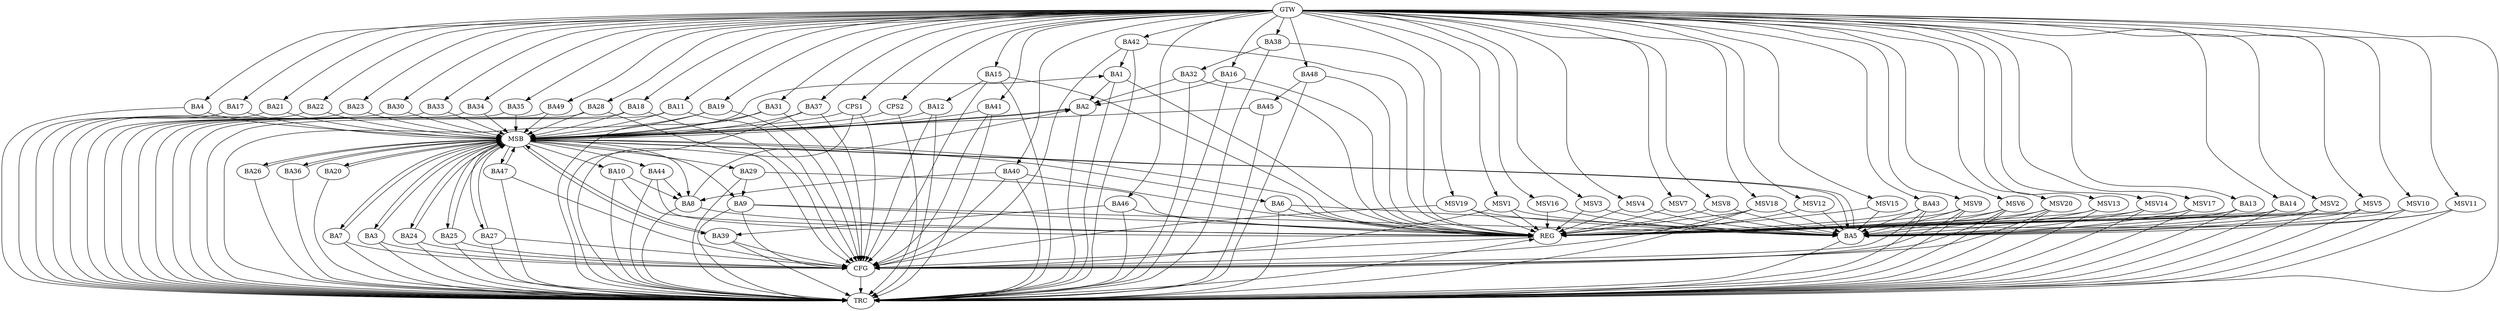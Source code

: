 strict digraph G {
  BA1 [ label="BA1" ];
  BA2 [ label="BA2" ];
  BA3 [ label="BA3" ];
  BA4 [ label="BA4" ];
  BA5 [ label="BA5" ];
  BA6 [ label="BA6" ];
  BA7 [ label="BA7" ];
  BA8 [ label="BA8" ];
  BA9 [ label="BA9" ];
  BA10 [ label="BA10" ];
  BA11 [ label="BA11" ];
  BA12 [ label="BA12" ];
  BA13 [ label="BA13" ];
  BA14 [ label="BA14" ];
  BA15 [ label="BA15" ];
  BA16 [ label="BA16" ];
  BA17 [ label="BA17" ];
  BA18 [ label="BA18" ];
  BA19 [ label="BA19" ];
  BA20 [ label="BA20" ];
  BA21 [ label="BA21" ];
  BA22 [ label="BA22" ];
  BA23 [ label="BA23" ];
  BA24 [ label="BA24" ];
  BA25 [ label="BA25" ];
  BA26 [ label="BA26" ];
  BA27 [ label="BA27" ];
  BA28 [ label="BA28" ];
  BA29 [ label="BA29" ];
  BA30 [ label="BA30" ];
  BA31 [ label="BA31" ];
  BA32 [ label="BA32" ];
  BA33 [ label="BA33" ];
  BA34 [ label="BA34" ];
  BA35 [ label="BA35" ];
  BA36 [ label="BA36" ];
  BA37 [ label="BA37" ];
  BA38 [ label="BA38" ];
  BA39 [ label="BA39" ];
  BA40 [ label="BA40" ];
  BA41 [ label="BA41" ];
  BA42 [ label="BA42" ];
  BA43 [ label="BA43" ];
  BA44 [ label="BA44" ];
  BA45 [ label="BA45" ];
  BA46 [ label="BA46" ];
  BA47 [ label="BA47" ];
  BA48 [ label="BA48" ];
  BA49 [ label="BA49" ];
  CPS1 [ label="CPS1" ];
  CPS2 [ label="CPS2" ];
  GTW [ label="GTW" ];
  REG [ label="REG" ];
  MSB [ label="MSB" ];
  CFG [ label="CFG" ];
  TRC [ label="TRC" ];
  MSV1 [ label="MSV1" ];
  MSV2 [ label="MSV2" ];
  MSV3 [ label="MSV3" ];
  MSV4 [ label="MSV4" ];
  MSV5 [ label="MSV5" ];
  MSV6 [ label="MSV6" ];
  MSV7 [ label="MSV7" ];
  MSV8 [ label="MSV8" ];
  MSV9 [ label="MSV9" ];
  MSV10 [ label="MSV10" ];
  MSV11 [ label="MSV11" ];
  MSV12 [ label="MSV12" ];
  MSV13 [ label="MSV13" ];
  MSV14 [ label="MSV14" ];
  MSV15 [ label="MSV15" ];
  MSV16 [ label="MSV16" ];
  MSV17 [ label="MSV17" ];
  MSV18 [ label="MSV18" ];
  MSV19 [ label="MSV19" ];
  MSV20 [ label="MSV20" ];
  BA1 -> BA2;
  BA6 -> BA5;
  BA8 -> BA2;
  BA9 -> BA5;
  BA10 -> BA8;
  BA13 -> BA5;
  BA14 -> BA5;
  BA15 -> BA12;
  BA16 -> BA2;
  BA29 -> BA9;
  BA32 -> BA2;
  BA38 -> BA32;
  BA40 -> BA8;
  BA42 -> BA1;
  BA43 -> BA5;
  BA44 -> BA8;
  BA46 -> BA39;
  BA48 -> BA45;
  GTW -> BA4;
  GTW -> BA11;
  GTW -> BA13;
  GTW -> BA14;
  GTW -> BA15;
  GTW -> BA16;
  GTW -> BA17;
  GTW -> BA18;
  GTW -> BA19;
  GTW -> BA21;
  GTW -> BA22;
  GTW -> BA23;
  GTW -> BA28;
  GTW -> BA30;
  GTW -> BA31;
  GTW -> BA33;
  GTW -> BA34;
  GTW -> BA35;
  GTW -> BA37;
  GTW -> BA38;
  GTW -> BA40;
  GTW -> BA41;
  GTW -> BA42;
  GTW -> BA43;
  GTW -> BA46;
  GTW -> BA48;
  GTW -> BA49;
  GTW -> CPS1;
  GTW -> CPS2;
  BA1 -> REG;
  BA6 -> REG;
  BA8 -> REG;
  BA9 -> REG;
  BA10 -> REG;
  BA13 -> REG;
  BA14 -> REG;
  BA15 -> REG;
  BA16 -> REG;
  BA29 -> REG;
  BA32 -> REG;
  BA38 -> REG;
  BA40 -> REG;
  BA42 -> REG;
  BA43 -> REG;
  BA44 -> REG;
  BA46 -> REG;
  BA48 -> REG;
  BA2 -> MSB;
  MSB -> BA1;
  MSB -> REG;
  BA3 -> MSB;
  BA4 -> MSB;
  MSB -> BA2;
  BA5 -> MSB;
  BA7 -> MSB;
  MSB -> BA5;
  BA11 -> MSB;
  BA12 -> MSB;
  BA17 -> MSB;
  MSB -> BA8;
  BA18 -> MSB;
  BA19 -> MSB;
  MSB -> BA10;
  BA20 -> MSB;
  BA21 -> MSB;
  BA22 -> MSB;
  MSB -> BA3;
  BA23 -> MSB;
  BA24 -> MSB;
  MSB -> BA9;
  BA25 -> MSB;
  BA26 -> MSB;
  BA27 -> MSB;
  BA28 -> MSB;
  BA30 -> MSB;
  MSB -> BA6;
  BA31 -> MSB;
  BA33 -> MSB;
  BA34 -> MSB;
  BA35 -> MSB;
  BA36 -> MSB;
  BA37 -> MSB;
  BA39 -> MSB;
  BA41 -> MSB;
  MSB -> BA27;
  BA45 -> MSB;
  MSB -> BA7;
  BA47 -> MSB;
  MSB -> BA20;
  BA49 -> MSB;
  CPS1 -> MSB;
  MSB -> BA24;
  MSB -> BA25;
  MSB -> BA36;
  MSB -> BA47;
  MSB -> BA39;
  CPS2 -> MSB;
  MSB -> BA44;
  MSB -> BA29;
  MSB -> BA26;
  BA15 -> CFG;
  BA9 -> CFG;
  BA18 -> CFG;
  BA40 -> CFG;
  BA7 -> CFG;
  BA42 -> CFG;
  BA11 -> CFG;
  BA25 -> CFG;
  BA19 -> CFG;
  CPS1 -> CFG;
  BA47 -> CFG;
  BA39 -> CFG;
  BA27 -> CFG;
  BA41 -> CFG;
  BA31 -> CFG;
  BA24 -> CFG;
  BA28 -> CFG;
  BA12 -> CFG;
  BA3 -> CFG;
  BA43 -> CFG;
  BA37 -> CFG;
  REG -> CFG;
  BA1 -> TRC;
  BA2 -> TRC;
  BA3 -> TRC;
  BA4 -> TRC;
  BA5 -> TRC;
  BA6 -> TRC;
  BA7 -> TRC;
  BA8 -> TRC;
  BA9 -> TRC;
  BA10 -> TRC;
  BA11 -> TRC;
  BA12 -> TRC;
  BA13 -> TRC;
  BA14 -> TRC;
  BA15 -> TRC;
  BA16 -> TRC;
  BA17 -> TRC;
  BA18 -> TRC;
  BA19 -> TRC;
  BA20 -> TRC;
  BA21 -> TRC;
  BA22 -> TRC;
  BA23 -> TRC;
  BA24 -> TRC;
  BA25 -> TRC;
  BA26 -> TRC;
  BA27 -> TRC;
  BA28 -> TRC;
  BA29 -> TRC;
  BA30 -> TRC;
  BA31 -> TRC;
  BA32 -> TRC;
  BA33 -> TRC;
  BA34 -> TRC;
  BA35 -> TRC;
  BA36 -> TRC;
  BA37 -> TRC;
  BA38 -> TRC;
  BA39 -> TRC;
  BA40 -> TRC;
  BA41 -> TRC;
  BA42 -> TRC;
  BA43 -> TRC;
  BA44 -> TRC;
  BA45 -> TRC;
  BA46 -> TRC;
  BA47 -> TRC;
  BA48 -> TRC;
  BA49 -> TRC;
  CPS1 -> TRC;
  CPS2 -> TRC;
  GTW -> TRC;
  CFG -> TRC;
  TRC -> REG;
  MSV1 -> BA5;
  MSV2 -> BA5;
  GTW -> MSV1;
  MSV1 -> REG;
  MSV1 -> CFG;
  GTW -> MSV2;
  MSV2 -> REG;
  MSV2 -> TRC;
  MSV3 -> BA5;
  GTW -> MSV3;
  MSV3 -> REG;
  MSV4 -> BA5;
  MSV5 -> BA5;
  MSV6 -> BA5;
  MSV7 -> BA5;
  MSV8 -> BA5;
  GTW -> MSV4;
  MSV4 -> REG;
  GTW -> MSV5;
  MSV5 -> REG;
  MSV5 -> TRC;
  GTW -> MSV6;
  MSV6 -> REG;
  MSV6 -> TRC;
  MSV6 -> CFG;
  GTW -> MSV7;
  MSV7 -> REG;
  GTW -> MSV8;
  MSV8 -> REG;
  MSV9 -> BA5;
  MSV10 -> BA5;
  GTW -> MSV9;
  MSV9 -> REG;
  MSV9 -> TRC;
  MSV9 -> CFG;
  GTW -> MSV10;
  MSV10 -> REG;
  MSV10 -> TRC;
  MSV11 -> BA5;
  MSV12 -> BA5;
  GTW -> MSV11;
  MSV11 -> REG;
  MSV11 -> TRC;
  GTW -> MSV12;
  MSV12 -> REG;
  MSV13 -> BA5;
  GTW -> MSV13;
  MSV13 -> REG;
  MSV13 -> TRC;
  MSV14 -> BA5;
  MSV15 -> BA5;
  MSV16 -> BA5;
  MSV17 -> BA5;
  MSV18 -> BA5;
  MSV19 -> BA5;
  GTW -> MSV14;
  MSV14 -> REG;
  MSV14 -> TRC;
  GTW -> MSV15;
  MSV15 -> REG;
  GTW -> MSV16;
  MSV16 -> REG;
  GTW -> MSV17;
  MSV17 -> REG;
  MSV17 -> TRC;
  GTW -> MSV18;
  MSV18 -> REG;
  MSV18 -> TRC;
  MSV18 -> CFG;
  GTW -> MSV19;
  MSV19 -> REG;
  MSV19 -> CFG;
  MSV20 -> BA5;
  GTW -> MSV20;
  MSV20 -> REG;
  MSV20 -> TRC;
  MSV20 -> CFG;
}
